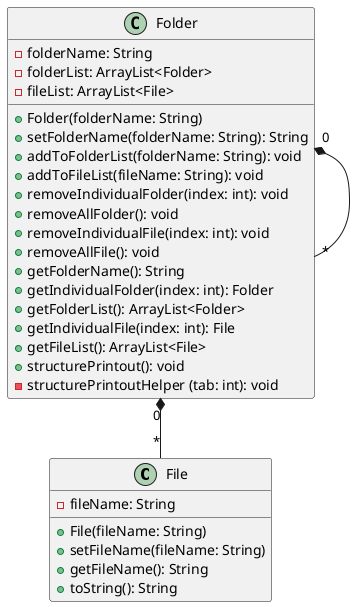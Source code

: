 @startuml
'https://plantuml.com/class-diagram

class File
class Folder

Folder "0" *-- "*"File
Folder "0"*-- "*"Folder

class File{
-  fileName: String
+File(fileName: String)
+setFileName(fileName: String)
+getFileName(): String
+toString(): String
}
class Folder{
-  folderName: String
- folderList: ArrayList<Folder>
- fileList: ArrayList<File>
+Folder(folderName: String)
+setFolderName(folderName: String): String
+addToFolderList(folderName: String): void
+addToFileList(fileName: String): void
+removeIndividualFolder(index: int): void
+removeAllFolder(): void
+removeIndividualFile(index: int): void
+removeAllFile(): void
+getFolderName(): String
+getIndividualFolder(index: int): Folder
+getFolderList(): ArrayList<Folder>
+getIndividualFile(index: int): File
+getFileList(): ArrayList<File>
+structurePrintout(): void
-structurePrintoutHelper (tab: int): void
}
@enduml